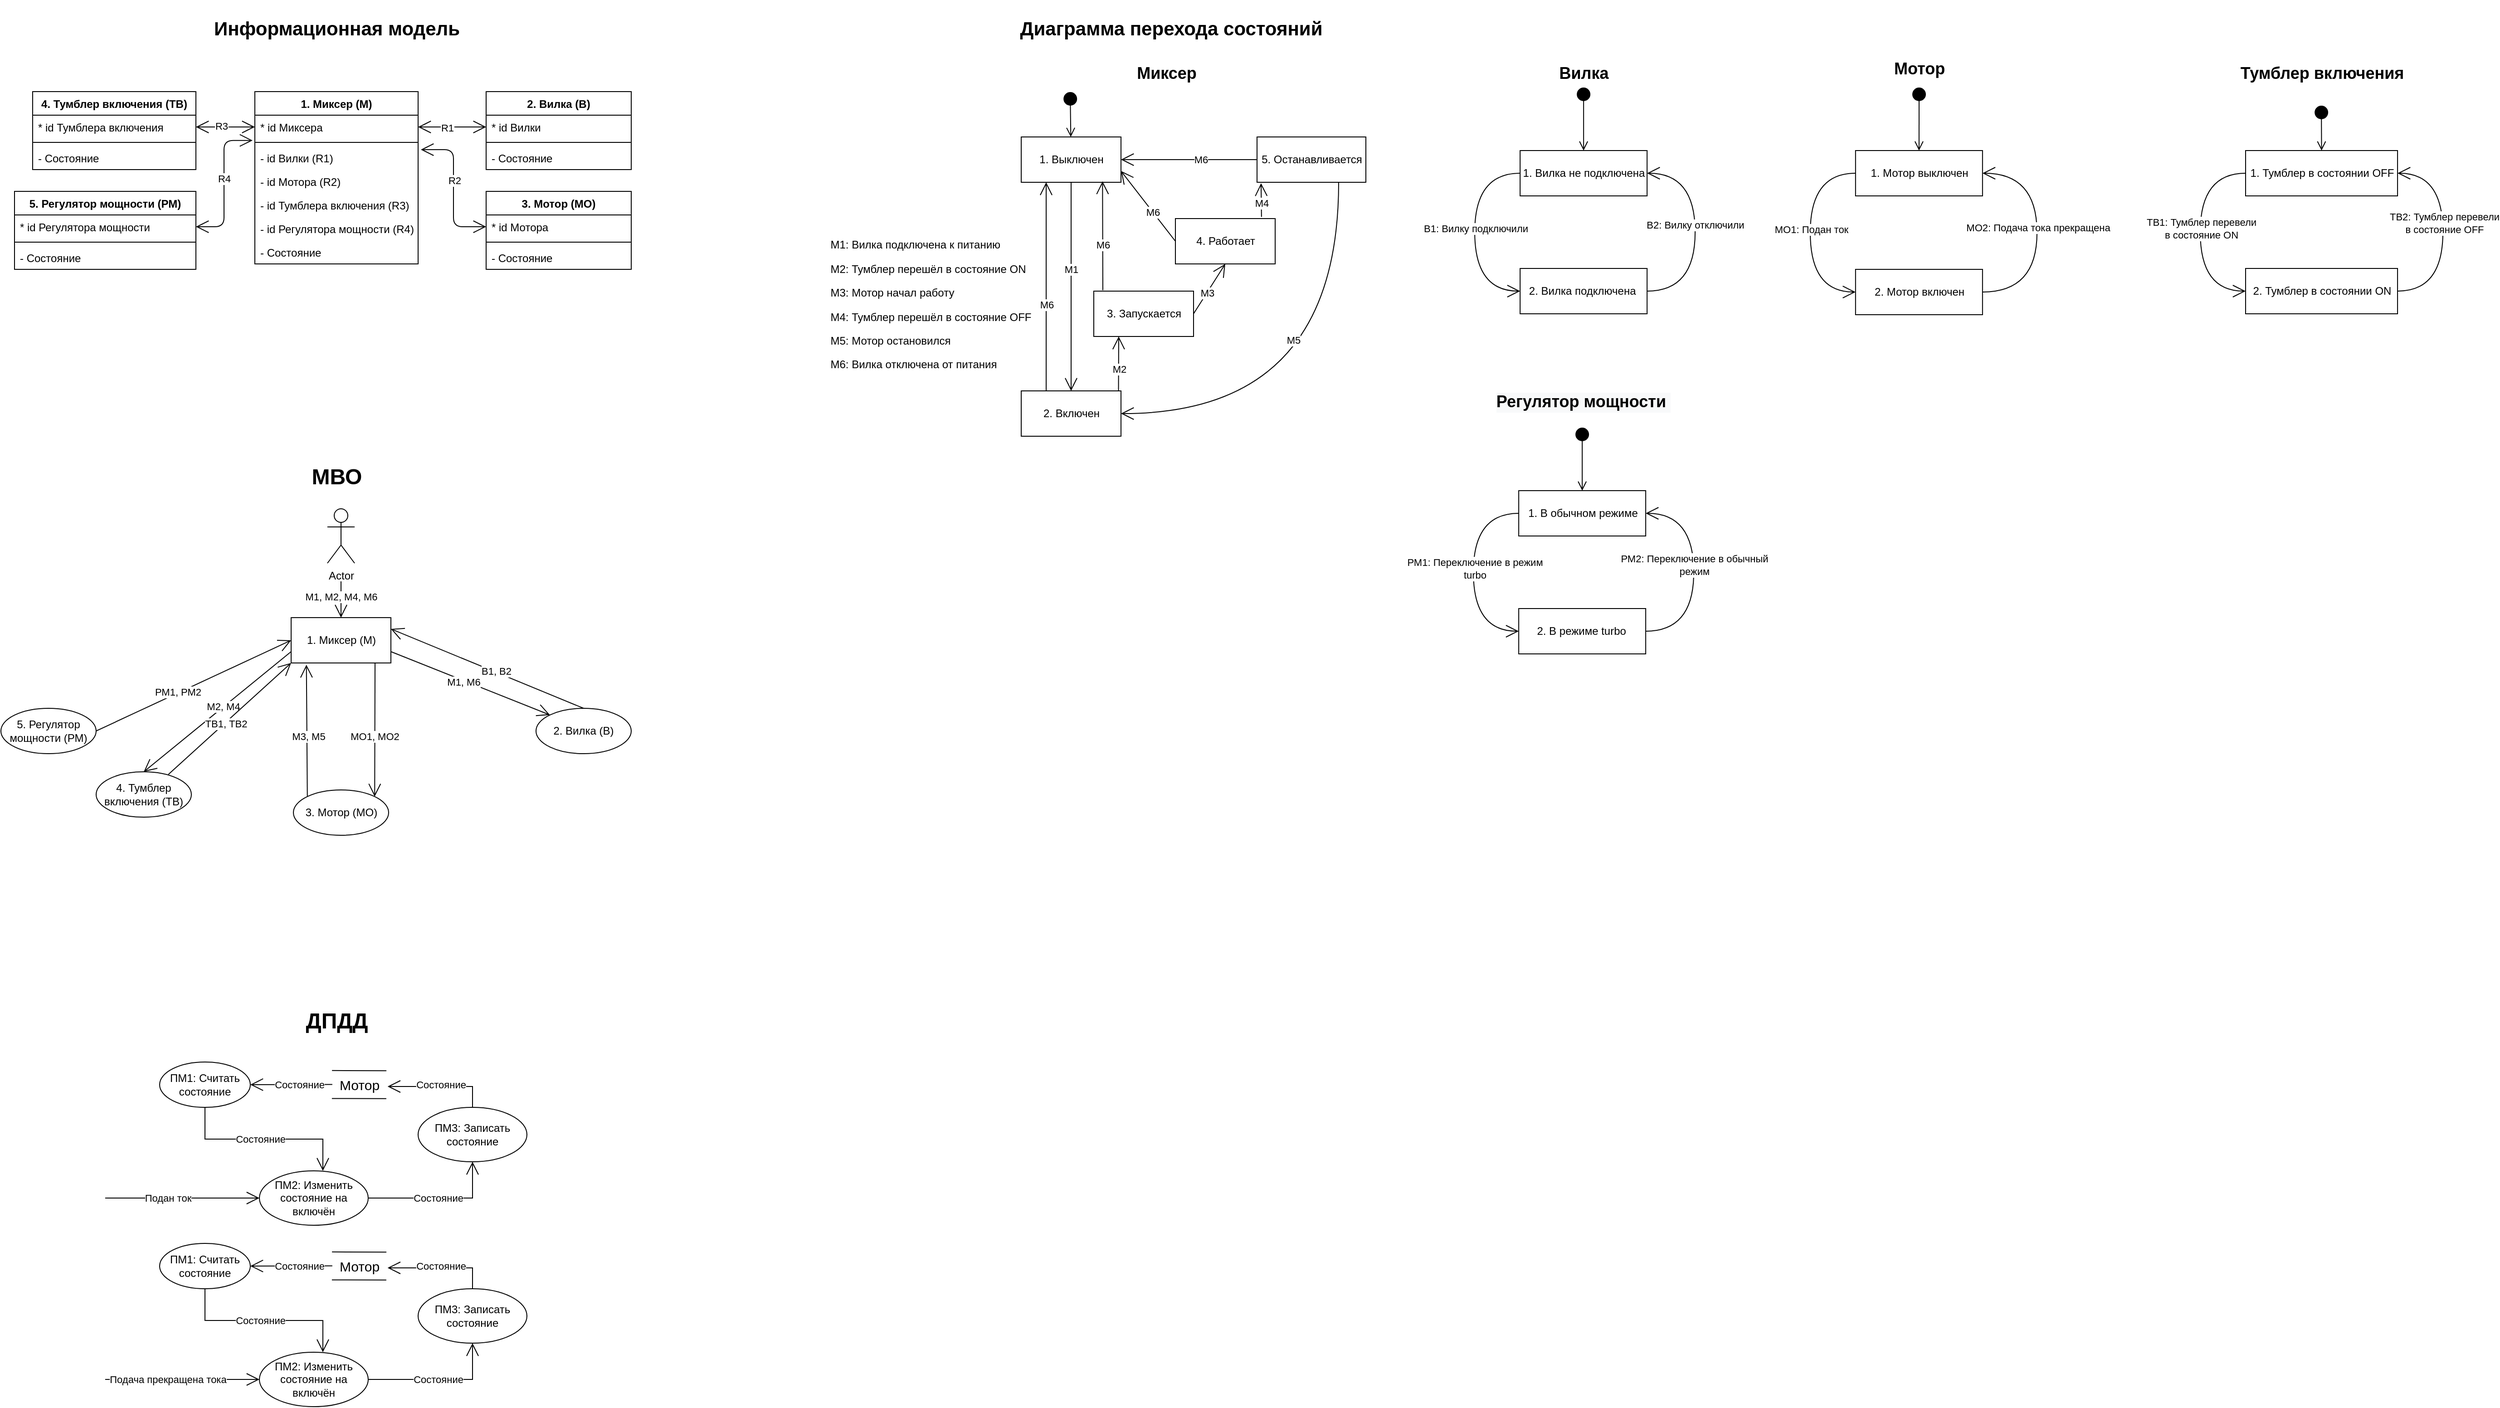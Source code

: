 <mxfile version="13.2.2" type="device"><diagram id="T4wIYGZgWwB09G8c6ykm" name="Page-1"><mxGraphModel dx="677" dy="389" grid="1" gridSize="10" guides="1" tooltips="1" connect="1" arrows="1" fold="1" page="1" pageScale="1" pageWidth="3300" pageHeight="4681" math="0" shadow="0"><root><mxCell id="0"/><mxCell id="1" parent="0"/><mxCell id="WLhEJaRZaEJ047mlLW2b-21" value="" style="endArrow=open;endFill=1;endSize=12;html=1;exitX=1;exitY=0.5;exitDx=0;exitDy=0;entryX=0;entryY=0.5;entryDx=0;entryDy=0;startArrow=open;startFill=0;startSize=12;" edge="1" parent="1" source="WLhEJaRZaEJ047mlLW2b-2" target="WLhEJaRZaEJ047mlLW2b-6"><mxGeometry width="160" relative="1" as="geometry"><mxPoint x="750" y="140" as="sourcePoint"/><mxPoint x="910" y="140" as="targetPoint"/></mxGeometry></mxCell><mxCell id="WLhEJaRZaEJ047mlLW2b-26" value="R1" style="edgeLabel;html=1;align=center;verticalAlign=middle;resizable=0;points=[];" vertex="1" connectable="0" parent="WLhEJaRZaEJ047mlLW2b-21"><mxGeometry x="-0.161" y="-1" relative="1" as="geometry"><mxPoint as="offset"/></mxGeometry></mxCell><mxCell id="WLhEJaRZaEJ047mlLW2b-5" value="2. Вилка (В)" style="swimlane;fontStyle=1;align=center;verticalAlign=top;childLayout=stackLayout;horizontal=1;startSize=26;horizontalStack=0;resizeParent=1;resizeParentMax=0;resizeLast=0;collapsible=1;marginBottom=0;" vertex="1" parent="1"><mxGeometry x="820" y="140" width="160" height="86" as="geometry"/></mxCell><mxCell id="WLhEJaRZaEJ047mlLW2b-6" value="* id Вилки" style="text;strokeColor=none;fillColor=none;align=left;verticalAlign=top;spacingLeft=4;spacingRight=4;overflow=hidden;rotatable=0;points=[[0,0.5],[1,0.5]];portConstraint=eastwest;" vertex="1" parent="WLhEJaRZaEJ047mlLW2b-5"><mxGeometry y="26" width="160" height="26" as="geometry"/></mxCell><mxCell id="WLhEJaRZaEJ047mlLW2b-7" value="" style="line;strokeWidth=1;fillColor=none;align=left;verticalAlign=middle;spacingTop=-1;spacingLeft=3;spacingRight=3;rotatable=0;labelPosition=right;points=[];portConstraint=eastwest;" vertex="1" parent="WLhEJaRZaEJ047mlLW2b-5"><mxGeometry y="52" width="160" height="8" as="geometry"/></mxCell><mxCell id="WLhEJaRZaEJ047mlLW2b-36" value="- Состояние" style="text;strokeColor=none;fillColor=none;align=left;verticalAlign=top;spacingLeft=4;spacingRight=4;overflow=hidden;rotatable=0;points=[[0,0.5],[1,0.5]];portConstraint=eastwest;" vertex="1" parent="WLhEJaRZaEJ047mlLW2b-5"><mxGeometry y="60" width="160" height="26" as="geometry"/></mxCell><mxCell id="WLhEJaRZaEJ047mlLW2b-23" value="" style="endArrow=open;endFill=1;endSize=12;html=1;entryX=0;entryY=0.5;entryDx=0;entryDy=0;startArrow=open;startFill=0;startSize=12;edgeStyle=elbowEdgeStyle;" edge="1" parent="1" target="WLhEJaRZaEJ047mlLW2b-10"><mxGeometry width="160" relative="1" as="geometry"><mxPoint x="748" y="204" as="sourcePoint"/><mxPoint x="830" y="189" as="targetPoint"/></mxGeometry></mxCell><mxCell id="WLhEJaRZaEJ047mlLW2b-27" value="R2" style="edgeLabel;html=1;align=center;verticalAlign=middle;resizable=0;points=[];" vertex="1" connectable="0" parent="WLhEJaRZaEJ047mlLW2b-23"><mxGeometry x="-0.115" y="1" relative="1" as="geometry"><mxPoint as="offset"/></mxGeometry></mxCell><mxCell id="WLhEJaRZaEJ047mlLW2b-9" value="3. Мотор (МО)" style="swimlane;fontStyle=1;align=center;verticalAlign=top;childLayout=stackLayout;horizontal=1;startSize=26;horizontalStack=0;resizeParent=1;resizeParentMax=0;resizeLast=0;collapsible=1;marginBottom=0;" vertex="1" parent="1"><mxGeometry x="820" y="250" width="160" height="86" as="geometry"/></mxCell><mxCell id="WLhEJaRZaEJ047mlLW2b-10" value="* id Мотора" style="text;strokeColor=none;fillColor=none;align=left;verticalAlign=top;spacingLeft=4;spacingRight=4;overflow=hidden;rotatable=0;points=[[0,0.5],[1,0.5]];portConstraint=eastwest;" vertex="1" parent="WLhEJaRZaEJ047mlLW2b-9"><mxGeometry y="26" width="160" height="26" as="geometry"/></mxCell><mxCell id="WLhEJaRZaEJ047mlLW2b-11" value="" style="line;strokeWidth=1;fillColor=none;align=left;verticalAlign=middle;spacingTop=-1;spacingLeft=3;spacingRight=3;rotatable=0;labelPosition=right;points=[];portConstraint=eastwest;" vertex="1" parent="WLhEJaRZaEJ047mlLW2b-9"><mxGeometry y="52" width="160" height="8" as="geometry"/></mxCell><mxCell id="WLhEJaRZaEJ047mlLW2b-37" value="- Состояние" style="text;strokeColor=none;fillColor=none;align=left;verticalAlign=top;spacingLeft=4;spacingRight=4;overflow=hidden;rotatable=0;points=[[0,0.5],[1,0.5]];portConstraint=eastwest;" vertex="1" parent="WLhEJaRZaEJ047mlLW2b-9"><mxGeometry y="60" width="160" height="26" as="geometry"/></mxCell><mxCell id="WLhEJaRZaEJ047mlLW2b-24" value="" style="endArrow=open;endFill=1;endSize=12;html=1;exitX=1;exitY=0.5;exitDx=0;exitDy=0;startArrow=open;startFill=0;startSize=12;entryX=0;entryY=0.5;entryDx=0;entryDy=0;" edge="1" parent="1" source="WLhEJaRZaEJ047mlLW2b-14" target="WLhEJaRZaEJ047mlLW2b-2"><mxGeometry width="160" relative="1" as="geometry"><mxPoint x="480" y="182.76" as="sourcePoint"/><mxPoint x="560" y="160" as="targetPoint"/></mxGeometry></mxCell><mxCell id="WLhEJaRZaEJ047mlLW2b-28" value="R3" style="edgeLabel;html=1;align=center;verticalAlign=middle;resizable=0;points=[];" vertex="1" connectable="0" parent="WLhEJaRZaEJ047mlLW2b-24"><mxGeometry x="-0.161" y="1" relative="1" as="geometry"><mxPoint as="offset"/></mxGeometry></mxCell><mxCell id="WLhEJaRZaEJ047mlLW2b-13" value="4. Тумблер включения (ТВ)" style="swimlane;fontStyle=1;align=center;verticalAlign=top;childLayout=stackLayout;horizontal=1;startSize=26;horizontalStack=0;resizeParent=1;resizeParentMax=0;resizeLast=0;collapsible=1;marginBottom=0;" vertex="1" parent="1"><mxGeometry x="320" y="140" width="180" height="86" as="geometry"/></mxCell><mxCell id="WLhEJaRZaEJ047mlLW2b-14" value="* id Тумблера включения" style="text;strokeColor=none;fillColor=none;align=left;verticalAlign=top;spacingLeft=4;spacingRight=4;overflow=hidden;rotatable=0;points=[[0,0.5],[1,0.5]];portConstraint=eastwest;" vertex="1" parent="WLhEJaRZaEJ047mlLW2b-13"><mxGeometry y="26" width="180" height="26" as="geometry"/></mxCell><mxCell id="WLhEJaRZaEJ047mlLW2b-15" value="" style="line;strokeWidth=1;fillColor=none;align=left;verticalAlign=middle;spacingTop=-1;spacingLeft=3;spacingRight=3;rotatable=0;labelPosition=right;points=[];portConstraint=eastwest;" vertex="1" parent="WLhEJaRZaEJ047mlLW2b-13"><mxGeometry y="52" width="180" height="8" as="geometry"/></mxCell><mxCell id="WLhEJaRZaEJ047mlLW2b-38" value="- Состояние" style="text;strokeColor=none;fillColor=none;align=left;verticalAlign=top;spacingLeft=4;spacingRight=4;overflow=hidden;rotatable=0;points=[[0,0.5],[1,0.5]];portConstraint=eastwest;" vertex="1" parent="WLhEJaRZaEJ047mlLW2b-13"><mxGeometry y="60" width="180" height="26" as="geometry"/></mxCell><mxCell id="WLhEJaRZaEJ047mlLW2b-17" value="5. Регулятор мощности (РМ)" style="swimlane;fontStyle=1;align=center;verticalAlign=top;childLayout=stackLayout;horizontal=1;startSize=26;horizontalStack=0;resizeParent=1;resizeParentMax=0;resizeLast=0;collapsible=1;marginBottom=0;" vertex="1" parent="1"><mxGeometry x="300" y="250" width="200" height="86" as="geometry"/></mxCell><mxCell id="WLhEJaRZaEJ047mlLW2b-18" value="* id Регулятора мощности" style="text;strokeColor=none;fillColor=none;align=left;verticalAlign=top;spacingLeft=4;spacingRight=4;overflow=hidden;rotatable=0;points=[[0,0.5],[1,0.5]];portConstraint=eastwest;" vertex="1" parent="WLhEJaRZaEJ047mlLW2b-17"><mxGeometry y="26" width="200" height="26" as="geometry"/></mxCell><mxCell id="WLhEJaRZaEJ047mlLW2b-19" value="" style="line;strokeWidth=1;fillColor=none;align=left;verticalAlign=middle;spacingTop=-1;spacingLeft=3;spacingRight=3;rotatable=0;labelPosition=right;points=[];portConstraint=eastwest;" vertex="1" parent="WLhEJaRZaEJ047mlLW2b-17"><mxGeometry y="52" width="200" height="8" as="geometry"/></mxCell><mxCell id="WLhEJaRZaEJ047mlLW2b-39" value="- Состояние" style="text;strokeColor=none;fillColor=none;align=left;verticalAlign=top;spacingLeft=4;spacingRight=4;overflow=hidden;rotatable=0;points=[[0,0.5],[1,0.5]];portConstraint=eastwest;" vertex="1" parent="WLhEJaRZaEJ047mlLW2b-17"><mxGeometry y="60" width="200" height="26" as="geometry"/></mxCell><mxCell id="WLhEJaRZaEJ047mlLW2b-25" value="" style="endArrow=open;endFill=1;endSize=12;html=1;entryX=1;entryY=0.5;entryDx=0;entryDy=0;startArrow=open;startFill=0;startSize=12;edgeStyle=elbowEdgeStyle;exitX=-0.014;exitY=1.071;exitDx=0;exitDy=0;exitPerimeter=0;" edge="1" parent="1" source="WLhEJaRZaEJ047mlLW2b-2" target="WLhEJaRZaEJ047mlLW2b-18"><mxGeometry width="160" relative="1" as="geometry"><mxPoint x="740" y="210" as="sourcePoint"/><mxPoint x="830" y="299" as="targetPoint"/></mxGeometry></mxCell><mxCell id="WLhEJaRZaEJ047mlLW2b-29" value="R4" style="edgeLabel;html=1;align=center;verticalAlign=middle;resizable=0;points=[];" vertex="1" connectable="0" parent="WLhEJaRZaEJ047mlLW2b-25"><mxGeometry x="-0.076" relative="1" as="geometry"><mxPoint as="offset"/></mxGeometry></mxCell><mxCell id="WLhEJaRZaEJ047mlLW2b-34" value="&lt;h1&gt;&lt;font style=&quot;font-size: 21px&quot;&gt;Информационная модель&lt;/font&gt;&lt;/h1&gt;" style="text;html=1;align=center;verticalAlign=middle;resizable=0;points=[];autosize=1;" vertex="1" parent="1"><mxGeometry x="510" y="45" width="290" height="50" as="geometry"/></mxCell><mxCell id="WLhEJaRZaEJ047mlLW2b-40" value="&lt;h1&gt;&lt;font style=&quot;font-size: 21px&quot;&gt;Диаграмма перехода состояний&lt;/font&gt;&lt;/h1&gt;" style="text;html=1;align=center;verticalAlign=middle;resizable=0;points=[];autosize=1;" vertex="1" parent="1"><mxGeometry x="1400" y="45" width="350" height="50" as="geometry"/></mxCell><mxCell id="WLhEJaRZaEJ047mlLW2b-41" value="&lt;h2 style=&quot;font-size: 18px&quot;&gt;Миксер&lt;/h2&gt;" style="text;html=1;align=center;verticalAlign=middle;resizable=0;points=[];autosize=1;" vertex="1" parent="1"><mxGeometry x="1530" y="95" width="80" height="50" as="geometry"/></mxCell><mxCell id="WLhEJaRZaEJ047mlLW2b-42" value="1. Выключен" style="html=1;" vertex="1" parent="1"><mxGeometry x="1410" y="190" width="110" height="50" as="geometry"/></mxCell><mxCell id="WLhEJaRZaEJ047mlLW2b-43" value="2. Включен" style="html=1;" vertex="1" parent="1"><mxGeometry x="1410" y="470" width="110" height="50" as="geometry"/></mxCell><mxCell id="WLhEJaRZaEJ047mlLW2b-44" value="4. Работает" style="html=1;" vertex="1" parent="1"><mxGeometry x="1580" y="280" width="110" height="50" as="geometry"/></mxCell><mxCell id="WLhEJaRZaEJ047mlLW2b-45" value="3. Запускается" style="html=1;" vertex="1" parent="1"><mxGeometry x="1490" y="360" width="110" height="50" as="geometry"/></mxCell><mxCell id="WLhEJaRZaEJ047mlLW2b-53" value="" style="html=1;verticalAlign=bottom;startArrow=circle;startFill=1;endArrow=open;startSize=6;endSize=8;" edge="1" parent="1" target="WLhEJaRZaEJ047mlLW2b-42"><mxGeometry width="80" relative="1" as="geometry"><mxPoint x="1464" y="140" as="sourcePoint"/><mxPoint x="1530" y="290" as="targetPoint"/></mxGeometry></mxCell><mxCell id="WLhEJaRZaEJ047mlLW2b-55" value="5. Останавливается" style="html=1;" vertex="1" parent="1"><mxGeometry x="1670" y="190" width="120" height="50" as="geometry"/></mxCell><mxCell id="WLhEJaRZaEJ047mlLW2b-56" value="" style="endArrow=open;endFill=1;endSize=12;html=1;exitX=0.5;exitY=1;exitDx=0;exitDy=0;entryX=0.5;entryY=0;entryDx=0;entryDy=0;" edge="1" parent="1" source="WLhEJaRZaEJ047mlLW2b-42" target="WLhEJaRZaEJ047mlLW2b-43"><mxGeometry width="160" relative="1" as="geometry"><mxPoint x="1470" y="290" as="sourcePoint"/><mxPoint x="1630" y="290" as="targetPoint"/></mxGeometry></mxCell><mxCell id="WLhEJaRZaEJ047mlLW2b-57" value="М1" style="edgeLabel;html=1;align=center;verticalAlign=middle;resizable=0;points=[];" vertex="1" connectable="0" parent="WLhEJaRZaEJ047mlLW2b-56"><mxGeometry x="-0.171" relative="1" as="geometry"><mxPoint as="offset"/></mxGeometry></mxCell><mxCell id="WLhEJaRZaEJ047mlLW2b-58" value="" style="endArrow=open;endFill=1;endSize=12;html=1;exitX=0.975;exitY=0.01;exitDx=0;exitDy=0;entryX=0.25;entryY=1;entryDx=0;entryDy=0;exitPerimeter=0;" edge="1" parent="1" source="WLhEJaRZaEJ047mlLW2b-43" target="WLhEJaRZaEJ047mlLW2b-45"><mxGeometry width="160" relative="1" as="geometry"><mxPoint x="1475.0" y="274" as="sourcePoint"/><mxPoint x="1475.0" y="346" as="targetPoint"/></mxGeometry></mxCell><mxCell id="WLhEJaRZaEJ047mlLW2b-59" value="М2" style="edgeLabel;html=1;align=center;verticalAlign=middle;resizable=0;points=[];" vertex="1" connectable="0" parent="WLhEJaRZaEJ047mlLW2b-58"><mxGeometry x="-0.171" relative="1" as="geometry"><mxPoint as="offset"/></mxGeometry></mxCell><mxCell id="WLhEJaRZaEJ047mlLW2b-60" value="" style="endArrow=open;endFill=1;endSize=12;html=1;exitX=1;exitY=0.5;exitDx=0;exitDy=0;entryX=0.5;entryY=1;entryDx=0;entryDy=0;" edge="1" parent="1" source="WLhEJaRZaEJ047mlLW2b-45" target="WLhEJaRZaEJ047mlLW2b-44"><mxGeometry width="160" relative="1" as="geometry"><mxPoint x="1485.0" y="284" as="sourcePoint"/><mxPoint x="1485.0" y="356" as="targetPoint"/></mxGeometry></mxCell><mxCell id="WLhEJaRZaEJ047mlLW2b-61" value="М3" style="edgeLabel;html=1;align=center;verticalAlign=middle;resizable=0;points=[];" vertex="1" connectable="0" parent="WLhEJaRZaEJ047mlLW2b-60"><mxGeometry x="-0.171" relative="1" as="geometry"><mxPoint as="offset"/></mxGeometry></mxCell><mxCell id="WLhEJaRZaEJ047mlLW2b-64" value="" style="endArrow=open;endFill=1;endSize=12;html=1;exitX=0.863;exitY=-0.037;exitDx=0;exitDy=0;exitPerimeter=0;entryX=0.037;entryY=1.02;entryDx=0;entryDy=0;entryPerimeter=0;" edge="1" parent="1" source="WLhEJaRZaEJ047mlLW2b-44" target="WLhEJaRZaEJ047mlLW2b-55"><mxGeometry width="160" relative="1" as="geometry"><mxPoint x="1476.0" y="274" as="sourcePoint"/><mxPoint x="1670" y="250" as="targetPoint"/></mxGeometry></mxCell><mxCell id="WLhEJaRZaEJ047mlLW2b-65" value="М4" style="edgeLabel;html=1;align=center;verticalAlign=middle;resizable=0;points=[];" vertex="1" connectable="0" parent="WLhEJaRZaEJ047mlLW2b-64"><mxGeometry x="-0.171" relative="1" as="geometry"><mxPoint as="offset"/></mxGeometry></mxCell><mxCell id="WLhEJaRZaEJ047mlLW2b-66" value="" style="endArrow=open;endFill=1;endSize=12;html=1;exitX=0.75;exitY=1;exitDx=0;exitDy=0;edgeStyle=orthogonalEdgeStyle;curved=1;" edge="1" parent="1" source="WLhEJaRZaEJ047mlLW2b-55"><mxGeometry width="160" relative="1" as="geometry"><mxPoint x="1485.0" y="284" as="sourcePoint"/><mxPoint x="1520" y="495" as="targetPoint"/><Array as="points"><mxPoint x="1760" y="495"/></Array></mxGeometry></mxCell><mxCell id="WLhEJaRZaEJ047mlLW2b-67" value="М5" style="edgeLabel;html=1;align=center;verticalAlign=middle;resizable=0;points=[];" vertex="1" connectable="0" parent="WLhEJaRZaEJ047mlLW2b-66"><mxGeometry x="-0.171" relative="1" as="geometry"><mxPoint x="-50" y="-30.95" as="offset"/></mxGeometry></mxCell><mxCell id="WLhEJaRZaEJ047mlLW2b-68" value="" style="endArrow=open;endFill=1;endSize=12;html=1;exitX=0;exitY=0.5;exitDx=0;exitDy=0;entryX=1;entryY=0.5;entryDx=0;entryDy=0;" edge="1" parent="1" source="WLhEJaRZaEJ047mlLW2b-55" target="WLhEJaRZaEJ047mlLW2b-42"><mxGeometry width="160" relative="1" as="geometry"><mxPoint x="1615" y="257.5" as="sourcePoint"/><mxPoint x="1502.5" y="396" as="targetPoint"/></mxGeometry></mxCell><mxCell id="WLhEJaRZaEJ047mlLW2b-69" value="М6" style="edgeLabel;html=1;align=center;verticalAlign=middle;resizable=0;points=[];" vertex="1" connectable="0" parent="WLhEJaRZaEJ047mlLW2b-68"><mxGeometry x="-0.171" relative="1" as="geometry"><mxPoint as="offset"/></mxGeometry></mxCell><mxCell id="WLhEJaRZaEJ047mlLW2b-70" value="" style="endArrow=open;endFill=1;endSize=12;html=1;exitX=0.25;exitY=0;exitDx=0;exitDy=0;entryX=0.25;entryY=1;entryDx=0;entryDy=0;" edge="1" parent="1" source="WLhEJaRZaEJ047mlLW2b-43" target="WLhEJaRZaEJ047mlLW2b-42"><mxGeometry width="160" relative="1" as="geometry"><mxPoint x="1615" y="249" as="sourcePoint"/><mxPoint x="1438" y="265" as="targetPoint"/></mxGeometry></mxCell><mxCell id="WLhEJaRZaEJ047mlLW2b-71" value="М6" style="edgeLabel;html=1;align=center;verticalAlign=middle;resizable=0;points=[];" vertex="1" connectable="0" parent="WLhEJaRZaEJ047mlLW2b-70"><mxGeometry x="-0.171" relative="1" as="geometry"><mxPoint as="offset"/></mxGeometry></mxCell><mxCell id="WLhEJaRZaEJ047mlLW2b-72" value="" style="endArrow=open;endFill=1;endSize=12;html=1;entryX=0.815;entryY=0.978;entryDx=0;entryDy=0;entryPerimeter=0;" edge="1" parent="1" target="WLhEJaRZaEJ047mlLW2b-42"><mxGeometry width="160" relative="1" as="geometry"><mxPoint x="1500" y="359" as="sourcePoint"/><mxPoint x="1540.0" y="259" as="targetPoint"/></mxGeometry></mxCell><mxCell id="WLhEJaRZaEJ047mlLW2b-73" value="М6" style="edgeLabel;html=1;align=center;verticalAlign=middle;resizable=0;points=[];" vertex="1" connectable="0" parent="WLhEJaRZaEJ047mlLW2b-72"><mxGeometry x="-0.171" relative="1" as="geometry"><mxPoint as="offset"/></mxGeometry></mxCell><mxCell id="WLhEJaRZaEJ047mlLW2b-74" value="" style="endArrow=open;endFill=1;endSize=12;html=1;exitX=0;exitY=0.5;exitDx=0;exitDy=0;entryX=1;entryY=0.75;entryDx=0;entryDy=0;" edge="1" parent="1" source="WLhEJaRZaEJ047mlLW2b-44" target="WLhEJaRZaEJ047mlLW2b-42"><mxGeometry width="160" relative="1" as="geometry"><mxPoint x="1635" y="269" as="sourcePoint"/><mxPoint x="1550.0" y="269" as="targetPoint"/></mxGeometry></mxCell><mxCell id="WLhEJaRZaEJ047mlLW2b-75" value="М6" style="edgeLabel;html=1;align=center;verticalAlign=middle;resizable=0;points=[];" vertex="1" connectable="0" parent="WLhEJaRZaEJ047mlLW2b-74"><mxGeometry x="-0.171" relative="1" as="geometry"><mxPoint as="offset"/></mxGeometry></mxCell><mxCell id="WLhEJaRZaEJ047mlLW2b-76" value="&lt;p style=&quot;line-height: 70%&quot;&gt;&lt;/p&gt;&lt;blockquote style=&quot;text-align: left&quot;&gt;М1: Вилка подключена к питанию&lt;/blockquote&gt;&lt;blockquote style=&quot;text-align: left&quot;&gt;М2: Тумблер перешёл в состояние ON&lt;br&gt;&lt;/blockquote&gt;&lt;blockquote style=&quot;text-align: left&quot;&gt;М3: Мотор начал работу&lt;br&gt;&lt;/blockquote&gt;&lt;blockquote style=&quot;text-align: left&quot;&gt;М4: Тумблер перешёл в состояние OFF&lt;br&gt;&lt;/blockquote&gt;&lt;blockquote style=&quot;text-align: left&quot;&gt;М5: Мотор остановился&lt;br&gt;&lt;/blockquote&gt;&lt;blockquote style=&quot;text-align: left&quot;&gt;М6: Вилка отключена от питания&lt;br&gt;&lt;/blockquote&gt;&lt;p&gt;&lt;/p&gt;" style="text;html=1;align=center;verticalAlign=middle;resizable=0;points=[];autosize=1;" vertex="1" parent="1"><mxGeometry x="1150" y="290" width="320" height="170" as="geometry"/></mxCell><mxCell id="WLhEJaRZaEJ047mlLW2b-1" value="1. Миксер (М)" style="swimlane;fontStyle=1;align=center;verticalAlign=top;childLayout=stackLayout;horizontal=1;startSize=26;horizontalStack=0;resizeParent=1;resizeParentMax=0;resizeLast=0;collapsible=1;marginBottom=0;" vertex="1" parent="1"><mxGeometry x="565" y="140" width="180" height="190" as="geometry"/></mxCell><mxCell id="WLhEJaRZaEJ047mlLW2b-2" value="* id Миксера" style="text;strokeColor=none;fillColor=none;align=left;verticalAlign=top;spacingLeft=4;spacingRight=4;overflow=hidden;rotatable=0;points=[[0,0.5],[1,0.5]];portConstraint=eastwest;" vertex="1" parent="WLhEJaRZaEJ047mlLW2b-1"><mxGeometry y="26" width="180" height="26" as="geometry"/></mxCell><mxCell id="WLhEJaRZaEJ047mlLW2b-3" value="" style="line;strokeWidth=1;fillColor=none;align=left;verticalAlign=middle;spacingTop=-1;spacingLeft=3;spacingRight=3;rotatable=0;labelPosition=right;points=[];portConstraint=eastwest;" vertex="1" parent="WLhEJaRZaEJ047mlLW2b-1"><mxGeometry y="52" width="180" height="8" as="geometry"/></mxCell><mxCell id="WLhEJaRZaEJ047mlLW2b-4" value="- id Вилки (R1)" style="text;strokeColor=none;fillColor=none;align=left;verticalAlign=top;spacingLeft=4;spacingRight=4;overflow=hidden;rotatable=0;points=[[0,0.5],[1,0.5]];portConstraint=eastwest;" vertex="1" parent="WLhEJaRZaEJ047mlLW2b-1"><mxGeometry y="60" width="180" height="26" as="geometry"/></mxCell><mxCell id="WLhEJaRZaEJ047mlLW2b-31" value="- id Мотора (R2)" style="text;strokeColor=none;fillColor=none;align=left;verticalAlign=top;spacingLeft=4;spacingRight=4;overflow=hidden;rotatable=0;points=[[0,0.5],[1,0.5]];portConstraint=eastwest;" vertex="1" parent="WLhEJaRZaEJ047mlLW2b-1"><mxGeometry y="86" width="180" height="26" as="geometry"/></mxCell><mxCell id="WLhEJaRZaEJ047mlLW2b-32" value="- id Тумблера включения (R3)" style="text;strokeColor=none;fillColor=none;align=left;verticalAlign=top;spacingLeft=4;spacingRight=4;overflow=hidden;rotatable=0;points=[[0,0.5],[1,0.5]];portConstraint=eastwest;" vertex="1" parent="WLhEJaRZaEJ047mlLW2b-1"><mxGeometry y="112" width="180" height="26" as="geometry"/></mxCell><mxCell id="WLhEJaRZaEJ047mlLW2b-33" value="- id Регулятора мощности (R4)" style="text;strokeColor=none;fillColor=none;align=left;verticalAlign=top;spacingLeft=4;spacingRight=4;overflow=hidden;rotatable=0;points=[[0,0.5],[1,0.5]];portConstraint=eastwest;" vertex="1" parent="WLhEJaRZaEJ047mlLW2b-1"><mxGeometry y="138" width="180" height="26" as="geometry"/></mxCell><mxCell id="WLhEJaRZaEJ047mlLW2b-35" value="- Состояние" style="text;strokeColor=none;fillColor=none;align=left;verticalAlign=top;spacingLeft=4;spacingRight=4;overflow=hidden;rotatable=0;points=[[0,0.5],[1,0.5]];portConstraint=eastwest;" vertex="1" parent="WLhEJaRZaEJ047mlLW2b-1"><mxGeometry y="164" width="180" height="26" as="geometry"/></mxCell><mxCell id="WLhEJaRZaEJ047mlLW2b-82" value="&lt;h2 style=&quot;font-size: 18px&quot;&gt;Вилка&lt;/h2&gt;" style="text;html=1;align=center;verticalAlign=middle;resizable=0;points=[];autosize=1;" vertex="1" parent="1"><mxGeometry x="1995.07" y="95" width="70" height="50" as="geometry"/></mxCell><mxCell id="WLhEJaRZaEJ047mlLW2b-83" value="1. Вилка не подключена" style="html=1;" vertex="1" parent="1"><mxGeometry x="1960.07" y="205" width="140" height="50" as="geometry"/></mxCell><mxCell id="WLhEJaRZaEJ047mlLW2b-86" value="2. Вилка подключена&amp;nbsp;" style="html=1;" vertex="1" parent="1"><mxGeometry x="1960.07" y="335" width="140" height="50" as="geometry"/></mxCell><mxCell id="WLhEJaRZaEJ047mlLW2b-88" value="" style="endArrow=open;endFill=1;endSize=12;html=1;exitX=0;exitY=0.5;exitDx=0;exitDy=0;entryX=0;entryY=0.5;entryDx=0;entryDy=0;edgeStyle=orthogonalEdgeStyle;curved=1;" edge="1" parent="1" source="WLhEJaRZaEJ047mlLW2b-83" target="WLhEJaRZaEJ047mlLW2b-86"><mxGeometry width="160" relative="1" as="geometry"><mxPoint x="1840.07" y="245" as="sourcePoint"/><mxPoint x="1950.07" y="360" as="targetPoint"/><Array as="points"><mxPoint x="1910.07" y="230"/><mxPoint x="1910.07" y="360"/></Array></mxGeometry></mxCell><mxCell id="WLhEJaRZaEJ047mlLW2b-90" value="В1: Вилку подключили" style="edgeLabel;html=1;align=center;verticalAlign=middle;resizable=0;points=[];" vertex="1" connectable="0" parent="WLhEJaRZaEJ047mlLW2b-88"><mxGeometry x="-0.034" y="1" relative="1" as="geometry"><mxPoint as="offset"/></mxGeometry></mxCell><mxCell id="WLhEJaRZaEJ047mlLW2b-93" value="&lt;h2 style=&quot;font-size: 18px&quot;&gt;Мотор&lt;/h2&gt;" style="text;html=1;align=center;verticalAlign=middle;resizable=0;points=[];autosize=1;" vertex="1" parent="1"><mxGeometry x="2364.92" y="90" width="70" height="50" as="geometry"/></mxCell><mxCell id="WLhEJaRZaEJ047mlLW2b-94" value="1. Мотор выключен" style="html=1;" vertex="1" parent="1"><mxGeometry x="2329.92" y="205" width="140" height="50" as="geometry"/></mxCell><mxCell id="WLhEJaRZaEJ047mlLW2b-95" value="2. Мотор включен" style="html=1;" vertex="1" parent="1"><mxGeometry x="2329.92" y="336" width="140" height="50" as="geometry"/></mxCell><mxCell id="WLhEJaRZaEJ047mlLW2b-96" value="" style="endArrow=open;endFill=1;endSize=12;html=1;exitX=0;exitY=0.5;exitDx=0;exitDy=0;entryX=0;entryY=0.5;entryDx=0;entryDy=0;edgeStyle=orthogonalEdgeStyle;curved=1;" edge="1" parent="1" source="WLhEJaRZaEJ047mlLW2b-94" target="WLhEJaRZaEJ047mlLW2b-95"><mxGeometry width="160" relative="1" as="geometry"><mxPoint x="2209.92" y="235" as="sourcePoint"/><mxPoint x="2319.92" y="350" as="targetPoint"/><Array as="points"><mxPoint x="2280" y="230"/><mxPoint x="2280" y="361"/></Array></mxGeometry></mxCell><mxCell id="WLhEJaRZaEJ047mlLW2b-97" value="МО1: Подан ток" style="edgeLabel;html=1;align=center;verticalAlign=middle;resizable=0;points=[];" vertex="1" connectable="0" parent="WLhEJaRZaEJ047mlLW2b-96"><mxGeometry x="-0.034" y="1" relative="1" as="geometry"><mxPoint as="offset"/></mxGeometry></mxCell><mxCell id="WLhEJaRZaEJ047mlLW2b-100" value="&lt;h2 style=&quot;font-size: 18px&quot;&gt;Тумблер включения&lt;/h2&gt;" style="text;html=1;align=center;verticalAlign=middle;resizable=0;points=[];autosize=1;" vertex="1" parent="1"><mxGeometry x="2743.76" y="95" width="200" height="50" as="geometry"/></mxCell><mxCell id="WLhEJaRZaEJ047mlLW2b-101" value="1. Тумблер в состоянии OFF" style="html=1;" vertex="1" parent="1"><mxGeometry x="2760" y="205" width="167.53" height="50" as="geometry"/></mxCell><mxCell id="WLhEJaRZaEJ047mlLW2b-102" value="2. Тумблер в состоянии ON" style="html=1;" vertex="1" parent="1"><mxGeometry x="2760" y="335" width="167.53" height="50" as="geometry"/></mxCell><mxCell id="WLhEJaRZaEJ047mlLW2b-103" value="" style="endArrow=open;endFill=1;endSize=12;html=1;exitX=0;exitY=0.5;exitDx=0;exitDy=0;entryX=0;entryY=0.5;entryDx=0;entryDy=0;edgeStyle=orthogonalEdgeStyle;curved=1;" edge="1" parent="1" source="WLhEJaRZaEJ047mlLW2b-101" target="WLhEJaRZaEJ047mlLW2b-102"><mxGeometry width="160" relative="1" as="geometry"><mxPoint x="2640" y="245" as="sourcePoint"/><mxPoint x="2750" y="360" as="targetPoint"/><Array as="points"><mxPoint x="2710" y="230"/><mxPoint x="2710" y="360"/></Array></mxGeometry></mxCell><mxCell id="WLhEJaRZaEJ047mlLW2b-104" value="ТВ1: Тумблер перевели &lt;br&gt;в состояние ON" style="edgeLabel;html=1;align=center;verticalAlign=middle;resizable=0;points=[];" vertex="1" connectable="0" parent="WLhEJaRZaEJ047mlLW2b-103"><mxGeometry x="-0.034" y="1" relative="1" as="geometry"><mxPoint as="offset"/></mxGeometry></mxCell><mxCell id="WLhEJaRZaEJ047mlLW2b-108" value="" style="html=1;verticalAlign=bottom;startArrow=circle;startFill=1;endArrow=open;startSize=6;endSize=8;entryX=0.5;entryY=0;entryDx=0;entryDy=0;" edge="1" parent="1" target="WLhEJaRZaEJ047mlLW2b-83"><mxGeometry width="80" relative="1" as="geometry"><mxPoint x="2030.07" y="135" as="sourcePoint"/><mxPoint x="2050.07" y="225" as="targetPoint"/></mxGeometry></mxCell><mxCell id="WLhEJaRZaEJ047mlLW2b-110" value="" style="endArrow=open;endFill=1;endSize=12;html=1;exitX=1;exitY=0.5;exitDx=0;exitDy=0;entryX=1;entryY=0.5;entryDx=0;entryDy=0;edgeStyle=orthogonalEdgeStyle;curved=1;" edge="1" parent="1" source="WLhEJaRZaEJ047mlLW2b-86" target="WLhEJaRZaEJ047mlLW2b-83"><mxGeometry width="160" relative="1" as="geometry"><mxPoint x="2173.07" y="325" as="sourcePoint"/><mxPoint x="2333.07" y="325" as="targetPoint"/><Array as="points"><mxPoint x="2153.07" y="360"/><mxPoint x="2153.07" y="230"/></Array></mxGeometry></mxCell><mxCell id="WLhEJaRZaEJ047mlLW2b-111" value="В2: Вилку отключили" style="edgeLabel;html=1;align=center;verticalAlign=middle;resizable=0;points=[];" vertex="1" connectable="0" parent="WLhEJaRZaEJ047mlLW2b-110"><mxGeometry x="0.068" relative="1" as="geometry"><mxPoint as="offset"/></mxGeometry></mxCell><mxCell id="WLhEJaRZaEJ047mlLW2b-112" value="" style="endArrow=open;endFill=1;endSize=12;html=1;exitX=1;exitY=0.5;exitDx=0;exitDy=0;entryX=1;entryY=0.5;entryDx=0;entryDy=0;edgeStyle=orthogonalEdgeStyle;curved=1;" edge="1" parent="1" source="WLhEJaRZaEJ047mlLW2b-95" target="WLhEJaRZaEJ047mlLW2b-94"><mxGeometry width="160" relative="1" as="geometry"><mxPoint x="2577.92" y="255" as="sourcePoint"/><mxPoint x="2737.92" y="255" as="targetPoint"/><Array as="points"><mxPoint x="2530" y="361"/><mxPoint x="2530" y="230"/></Array></mxGeometry></mxCell><mxCell id="WLhEJaRZaEJ047mlLW2b-113" value="МО2: Подача тока прекращена" style="edgeLabel;html=1;align=center;verticalAlign=middle;resizable=0;points=[];" vertex="1" connectable="0" parent="WLhEJaRZaEJ047mlLW2b-112"><mxGeometry x="0.043" y="-1" relative="1" as="geometry"><mxPoint as="offset"/></mxGeometry></mxCell><mxCell id="WLhEJaRZaEJ047mlLW2b-115" value="" style="html=1;verticalAlign=bottom;startArrow=circle;startFill=1;endArrow=open;startSize=6;endSize=8;entryX=0.5;entryY=0;entryDx=0;entryDy=0;" edge="1" parent="1" target="WLhEJaRZaEJ047mlLW2b-94"><mxGeometry width="80" relative="1" as="geometry"><mxPoint x="2400" y="135" as="sourcePoint"/><mxPoint x="2527.42" y="145" as="targetPoint"/></mxGeometry></mxCell><mxCell id="WLhEJaRZaEJ047mlLW2b-116" value="" style="endArrow=open;endFill=1;endSize=12;html=1;exitX=1;exitY=0.5;exitDx=0;exitDy=0;entryX=1;entryY=0.5;entryDx=0;entryDy=0;edgeStyle=orthogonalEdgeStyle;curved=1;" edge="1" parent="1" source="WLhEJaRZaEJ047mlLW2b-102" target="WLhEJaRZaEJ047mlLW2b-101"><mxGeometry width="160" relative="1" as="geometry"><mxPoint x="2897.53" y="275" as="sourcePoint"/><mxPoint x="3057.53" y="275" as="targetPoint"/><Array as="points"><mxPoint x="2977.53" y="360"/><mxPoint x="2977.53" y="230"/></Array></mxGeometry></mxCell><mxCell id="WLhEJaRZaEJ047mlLW2b-117" value="ТВ2: Тумблер перевели &lt;br&gt;в состояние OFF" style="edgeLabel;html=1;align=center;verticalAlign=middle;resizable=0;points=[];" vertex="1" connectable="0" parent="WLhEJaRZaEJ047mlLW2b-116"><mxGeometry x="0.107" y="-1" relative="1" as="geometry"><mxPoint y="2.14" as="offset"/></mxGeometry></mxCell><mxCell id="WLhEJaRZaEJ047mlLW2b-118" value="" style="html=1;verticalAlign=bottom;startArrow=circle;startFill=1;endArrow=open;startSize=6;endSize=8;entryX=0.5;entryY=0;entryDx=0;entryDy=0;" edge="1" parent="1" target="WLhEJaRZaEJ047mlLW2b-101"><mxGeometry width="80" relative="1" as="geometry"><mxPoint x="2843.53" y="155" as="sourcePoint"/><mxPoint x="2867.53" y="155" as="targetPoint"/></mxGeometry></mxCell><mxCell id="WLhEJaRZaEJ047mlLW2b-119" value="&lt;h2 style=&quot;color: rgb(0 , 0 , 0) ; font-family: &amp;#34;helvetica&amp;#34; ; font-style: normal ; letter-spacing: normal ; text-indent: 0px ; text-transform: none ; word-spacing: 0px ; background-color: rgb(248 , 249 , 250) ; font-size: 18px&quot;&gt;Регулятор мощности&amp;nbsp;&lt;/h2&gt;" style="text;whiteSpace=wrap;html=1;align=center;" vertex="1" parent="1"><mxGeometry x="1925.07" y="450" width="210" height="60" as="geometry"/></mxCell><mxCell id="WLhEJaRZaEJ047mlLW2b-120" value="&lt;h1&gt;МВО&lt;/h1&gt;" style="text;html=1;align=center;verticalAlign=middle;resizable=0;points=[];autosize=1;" vertex="1" parent="1"><mxGeometry x="620" y="540" width="70" height="50" as="geometry"/></mxCell><mxCell id="WLhEJaRZaEJ047mlLW2b-121" value="1. В обычном режиме" style="html=1;" vertex="1" parent="1"><mxGeometry x="1958.56" y="580" width="140" height="50" as="geometry"/></mxCell><mxCell id="WLhEJaRZaEJ047mlLW2b-122" value="2. В режиме turbo&amp;nbsp;" style="html=1;" vertex="1" parent="1"><mxGeometry x="1958.56" y="710" width="140" height="50" as="geometry"/></mxCell><mxCell id="WLhEJaRZaEJ047mlLW2b-123" value="" style="endArrow=open;endFill=1;endSize=12;html=1;exitX=0;exitY=0.5;exitDx=0;exitDy=0;entryX=0;entryY=0.5;entryDx=0;entryDy=0;edgeStyle=orthogonalEdgeStyle;curved=1;" edge="1" parent="1" source="WLhEJaRZaEJ047mlLW2b-121" target="WLhEJaRZaEJ047mlLW2b-122"><mxGeometry width="160" relative="1" as="geometry"><mxPoint x="1838.56" y="620" as="sourcePoint"/><mxPoint x="1948.56" y="735" as="targetPoint"/><Array as="points"><mxPoint x="1908.56" y="605"/><mxPoint x="1908.56" y="735"/></Array></mxGeometry></mxCell><mxCell id="WLhEJaRZaEJ047mlLW2b-124" value="РМ1: Переключение в режим&lt;br&gt;turbo" style="edgeLabel;html=1;align=center;verticalAlign=middle;resizable=0;points=[];" vertex="1" connectable="0" parent="WLhEJaRZaEJ047mlLW2b-123"><mxGeometry x="-0.034" y="1" relative="1" as="geometry"><mxPoint as="offset"/></mxGeometry></mxCell><mxCell id="WLhEJaRZaEJ047mlLW2b-125" value="" style="html=1;verticalAlign=bottom;startArrow=circle;startFill=1;endArrow=open;startSize=6;endSize=8;entryX=0.5;entryY=0;entryDx=0;entryDy=0;" edge="1" parent="1" target="WLhEJaRZaEJ047mlLW2b-121"><mxGeometry width="80" relative="1" as="geometry"><mxPoint x="2028.56" y="510" as="sourcePoint"/><mxPoint x="2048.56" y="600" as="targetPoint"/></mxGeometry></mxCell><mxCell id="WLhEJaRZaEJ047mlLW2b-126" value="" style="endArrow=open;endFill=1;endSize=12;html=1;exitX=1;exitY=0.5;exitDx=0;exitDy=0;entryX=1;entryY=0.5;entryDx=0;entryDy=0;edgeStyle=orthogonalEdgeStyle;curved=1;" edge="1" parent="1" source="WLhEJaRZaEJ047mlLW2b-122" target="WLhEJaRZaEJ047mlLW2b-121"><mxGeometry width="160" relative="1" as="geometry"><mxPoint x="2171.56" y="700" as="sourcePoint"/><mxPoint x="2331.56" y="700" as="targetPoint"/><Array as="points"><mxPoint x="2151.56" y="735"/><mxPoint x="2151.56" y="605"/></Array></mxGeometry></mxCell><mxCell id="WLhEJaRZaEJ047mlLW2b-127" value="РМ2: Переключение в обычный&lt;br&gt;режим" style="edgeLabel;html=1;align=center;verticalAlign=middle;resizable=0;points=[];" vertex="1" connectable="0" parent="WLhEJaRZaEJ047mlLW2b-126"><mxGeometry x="0.068" relative="1" as="geometry"><mxPoint as="offset"/></mxGeometry></mxCell><mxCell id="WLhEJaRZaEJ047mlLW2b-141" value="1. Миксер (М)" style="html=1;" vertex="1" parent="1"><mxGeometry x="605" y="720" width="110" height="50" as="geometry"/></mxCell><mxCell id="WLhEJaRZaEJ047mlLW2b-142" value="2. Вилка (В)" style="ellipse;whiteSpace=wrap;html=1;" vertex="1" parent="1"><mxGeometry x="875" y="820" width="105" height="50" as="geometry"/></mxCell><mxCell id="WLhEJaRZaEJ047mlLW2b-143" value="5. Регулятор мощности (РМ)" style="ellipse;whiteSpace=wrap;html=1;" vertex="1" parent="1"><mxGeometry x="285" y="820" width="105" height="50" as="geometry"/></mxCell><mxCell id="WLhEJaRZaEJ047mlLW2b-144" value="3. Мотор (МО)" style="ellipse;whiteSpace=wrap;html=1;" vertex="1" parent="1"><mxGeometry x="607.5" y="910" width="105" height="50" as="geometry"/></mxCell><mxCell id="WLhEJaRZaEJ047mlLW2b-145" value="4. Тумблер включения (ТВ)" style="ellipse;whiteSpace=wrap;html=1;" vertex="1" parent="1"><mxGeometry x="390" y="890" width="105" height="50" as="geometry"/></mxCell><mxCell id="WLhEJaRZaEJ047mlLW2b-146" value="Actor" style="shape=umlActor;verticalLabelPosition=bottom;labelBackgroundColor=#ffffff;verticalAlign=top;html=1;" vertex="1" parent="1"><mxGeometry x="645" y="600" width="30" height="60" as="geometry"/></mxCell><mxCell id="WLhEJaRZaEJ047mlLW2b-147" value="" style="endArrow=open;endFill=1;endSize=12;html=1;entryX=0.5;entryY=0;entryDx=0;entryDy=0;" edge="1" parent="1" target="WLhEJaRZaEJ047mlLW2b-141"><mxGeometry width="160" relative="1" as="geometry"><mxPoint x="660" y="680" as="sourcePoint"/><mxPoint x="585" y="690" as="targetPoint"/></mxGeometry></mxCell><mxCell id="WLhEJaRZaEJ047mlLW2b-148" value="М1, М2, М4, М6" style="edgeLabel;html=1;align=center;verticalAlign=middle;resizable=0;points=[];" vertex="1" connectable="0" parent="WLhEJaRZaEJ047mlLW2b-147"><mxGeometry x="0.267" y="2" relative="1" as="geometry"><mxPoint x="-2" y="-8.29" as="offset"/></mxGeometry></mxCell><mxCell id="WLhEJaRZaEJ047mlLW2b-149" value="" style="endArrow=open;endFill=1;endSize=12;html=1;exitX=0;exitY=0;exitDx=0;exitDy=0;entryX=0.153;entryY=1.039;entryDx=0;entryDy=0;entryPerimeter=0;" edge="1" parent="1" source="WLhEJaRZaEJ047mlLW2b-144" target="WLhEJaRZaEJ047mlLW2b-141"><mxGeometry width="160" relative="1" as="geometry"><mxPoint x="605" y="880" as="sourcePoint"/><mxPoint x="605" y="810" as="targetPoint"/></mxGeometry></mxCell><mxCell id="WLhEJaRZaEJ047mlLW2b-150" value="М3, М5" style="edgeLabel;html=1;align=center;verticalAlign=middle;resizable=0;points=[];" vertex="1" connectable="0" parent="WLhEJaRZaEJ047mlLW2b-149"><mxGeometry x="-0.081" y="-1" relative="1" as="geometry"><mxPoint as="offset"/></mxGeometry></mxCell><mxCell id="WLhEJaRZaEJ047mlLW2b-155" value="" style="endArrow=open;endFill=1;endSize=12;html=1;entryX=1;entryY=0;entryDx=0;entryDy=0;exitX=0.841;exitY=0.993;exitDx=0;exitDy=0;exitPerimeter=0;" edge="1" parent="1" source="WLhEJaRZaEJ047mlLW2b-141" target="WLhEJaRZaEJ047mlLW2b-144"><mxGeometry width="160" relative="1" as="geometry"><mxPoint x="697" y="790" as="sourcePoint"/><mxPoint x="675" y="880" as="targetPoint"/></mxGeometry></mxCell><mxCell id="WLhEJaRZaEJ047mlLW2b-156" value="МО1, МО2" style="edgeLabel;html=1;align=center;verticalAlign=middle;resizable=0;points=[];" vertex="1" connectable="0" parent="WLhEJaRZaEJ047mlLW2b-155"><mxGeometry x="0.101" y="-1" relative="1" as="geometry"><mxPoint as="offset"/></mxGeometry></mxCell><mxCell id="WLhEJaRZaEJ047mlLW2b-157" value="" style="endArrow=open;endFill=1;endSize=12;html=1;exitX=1;exitY=0.75;exitDx=0;exitDy=0;entryX=0;entryY=0;entryDx=0;entryDy=0;" edge="1" parent="1" source="WLhEJaRZaEJ047mlLW2b-141" target="WLhEJaRZaEJ047mlLW2b-142"><mxGeometry width="160" relative="1" as="geometry"><mxPoint x="632.734" y="907.391" as="sourcePoint"/><mxPoint x="631.83" y="781.95" as="targetPoint"/></mxGeometry></mxCell><mxCell id="WLhEJaRZaEJ047mlLW2b-158" value="М1, М6" style="edgeLabel;html=1;align=center;verticalAlign=middle;resizable=0;points=[];" vertex="1" connectable="0" parent="WLhEJaRZaEJ047mlLW2b-157"><mxGeometry x="-0.081" y="-1" relative="1" as="geometry"><mxPoint as="offset"/></mxGeometry></mxCell><mxCell id="WLhEJaRZaEJ047mlLW2b-159" value="" style="endArrow=open;endFill=1;endSize=12;html=1;entryX=1;entryY=0.25;entryDx=0;entryDy=0;exitX=0.5;exitY=0;exitDx=0;exitDy=0;" edge="1" parent="1" source="WLhEJaRZaEJ047mlLW2b-142" target="WLhEJaRZaEJ047mlLW2b-141"><mxGeometry width="160" relative="1" as="geometry"><mxPoint x="835" y="755" as="sourcePoint"/><mxPoint x="840.234" y="837.391" as="targetPoint"/></mxGeometry></mxCell><mxCell id="WLhEJaRZaEJ047mlLW2b-160" value="В1, В2" style="edgeLabel;html=1;align=center;verticalAlign=middle;resizable=0;points=[];" vertex="1" connectable="0" parent="WLhEJaRZaEJ047mlLW2b-159"><mxGeometry x="-0.081" y="-1" relative="1" as="geometry"><mxPoint as="offset"/></mxGeometry></mxCell><mxCell id="WLhEJaRZaEJ047mlLW2b-161" value="" style="endArrow=open;endFill=1;endSize=12;html=1;exitX=1;exitY=0.5;exitDx=0;exitDy=0;entryX=0;entryY=0.5;entryDx=0;entryDy=0;" edge="1" parent="1" source="WLhEJaRZaEJ047mlLW2b-143" target="WLhEJaRZaEJ047mlLW2b-141"><mxGeometry width="160" relative="1" as="geometry"><mxPoint x="415" y="740" as="sourcePoint"/><mxPoint x="575" y="740" as="targetPoint"/></mxGeometry></mxCell><mxCell id="WLhEJaRZaEJ047mlLW2b-163" value="РМ1, РМ2" style="edgeLabel;html=1;align=center;verticalAlign=middle;resizable=0;points=[];" vertex="1" connectable="0" parent="WLhEJaRZaEJ047mlLW2b-161"><mxGeometry x="-0.159" y="1" relative="1" as="geometry"><mxPoint as="offset"/></mxGeometry></mxCell><mxCell id="WLhEJaRZaEJ047mlLW2b-164" value="" style="endArrow=open;endFill=1;endSize=12;html=1;exitX=0;exitY=0.75;exitDx=0;exitDy=0;entryX=0.5;entryY=0;entryDx=0;entryDy=0;" edge="1" parent="1" source="WLhEJaRZaEJ047mlLW2b-141" target="WLhEJaRZaEJ047mlLW2b-145"><mxGeometry width="160" relative="1" as="geometry"><mxPoint x="417.5" y="945" as="sourcePoint"/><mxPoint x="570.234" y="1034.891" as="targetPoint"/></mxGeometry></mxCell><mxCell id="WLhEJaRZaEJ047mlLW2b-165" value="М2, М4" style="edgeLabel;html=1;align=center;verticalAlign=middle;resizable=0;points=[];" vertex="1" connectable="0" parent="WLhEJaRZaEJ047mlLW2b-164"><mxGeometry x="-0.081" y="-1" relative="1" as="geometry"><mxPoint as="offset"/></mxGeometry></mxCell><mxCell id="WLhEJaRZaEJ047mlLW2b-166" value="" style="endArrow=open;endFill=1;endSize=12;html=1;entryX=0;entryY=1;entryDx=0;entryDy=0;exitX=0.759;exitY=0.057;exitDx=0;exitDy=0;exitPerimeter=0;" edge="1" parent="1" source="WLhEJaRZaEJ047mlLW2b-145" target="WLhEJaRZaEJ047mlLW2b-141"><mxGeometry width="160" relative="1" as="geometry"><mxPoint x="607.5" y="1027.5" as="sourcePoint"/><mxPoint x="417.5" y="920" as="targetPoint"/></mxGeometry></mxCell><mxCell id="WLhEJaRZaEJ047mlLW2b-167" value="ТВ1, ТВ2" style="edgeLabel;html=1;align=center;verticalAlign=middle;resizable=0;points=[];" vertex="1" connectable="0" parent="WLhEJaRZaEJ047mlLW2b-166"><mxGeometry x="-0.081" y="-1" relative="1" as="geometry"><mxPoint as="offset"/></mxGeometry></mxCell><mxCell id="WLhEJaRZaEJ047mlLW2b-170" value="&lt;h1&gt;ДПДД&lt;/h1&gt;" style="text;html=1;align=center;verticalAlign=middle;resizable=0;points=[];autosize=1;" vertex="1" parent="1"><mxGeometry x="615" y="1140" width="80" height="50" as="geometry"/></mxCell><mxCell id="WLhEJaRZaEJ047mlLW2b-172" value="&lt;h3&gt;&lt;span style=&quot;font-weight: normal&quot;&gt;&lt;font style=&quot;font-size: 15px&quot;&gt;Мотор&lt;/font&gt;&lt;/span&gt;&lt;/h3&gt;" style="text;html=1;align=center;verticalAlign=middle;resizable=0;points=[];autosize=1;" vertex="1" parent="1"><mxGeometry x="650" y="1210" width="60" height="50" as="geometry"/></mxCell><mxCell id="WLhEJaRZaEJ047mlLW2b-173" value="" style="shape=link;html=1;startArrow=open;startFill=0;startSize=12;endArrow=none;endFill=0;width=30.8;" edge="1" parent="1"><mxGeometry width="50" height="50" relative="1" as="geometry"><mxPoint x="650" y="1234.8" as="sourcePoint"/><mxPoint x="710" y="1235" as="targetPoint"/></mxGeometry></mxCell><mxCell id="WLhEJaRZaEJ047mlLW2b-176" value="" style="endArrow=open;endFill=1;endSize=12;html=1;entryX=1;entryY=0.5;entryDx=0;entryDy=0;exitX=0.007;exitY=0.496;exitDx=0;exitDy=0;exitPerimeter=0;" edge="1" parent="1" source="WLhEJaRZaEJ047mlLW2b-172" target="WLhEJaRZaEJ047mlLW2b-177"><mxGeometry width="160" relative="1" as="geometry"><mxPoint x="610" y="1220" as="sourcePoint"/><mxPoint x="785" y="1280" as="targetPoint"/></mxGeometry></mxCell><mxCell id="WLhEJaRZaEJ047mlLW2b-180" value="Состояние" style="edgeLabel;html=1;align=center;verticalAlign=middle;resizable=0;points=[];" vertex="1" connectable="0" parent="WLhEJaRZaEJ047mlLW2b-176"><mxGeometry x="-0.192" relative="1" as="geometry"><mxPoint as="offset"/></mxGeometry></mxCell><mxCell id="WLhEJaRZaEJ047mlLW2b-177" value="ПМ1: Считать состояние" style="ellipse;whiteSpace=wrap;html=1;" vertex="1" parent="1"><mxGeometry x="460" y="1210" width="100" height="50" as="geometry"/></mxCell><mxCell id="WLhEJaRZaEJ047mlLW2b-179" value="ПМ2: Изменить состояние на включён" style="ellipse;whiteSpace=wrap;html=1;" vertex="1" parent="1"><mxGeometry x="570" y="1330" width="120" height="60" as="geometry"/></mxCell><mxCell id="WLhEJaRZaEJ047mlLW2b-181" value="" style="endArrow=open;endFill=1;endSize=12;html=1;exitX=0.5;exitY=1;exitDx=0;exitDy=0;edgeStyle=elbowEdgeStyle;elbow=vertical;rounded=0;entryX=0.5;entryY=0;entryDx=0;entryDy=0;" edge="1" parent="1" source="WLhEJaRZaEJ047mlLW2b-177"><mxGeometry width="160" relative="1" as="geometry"><mxPoint x="520" y="1260" as="sourcePoint"/><mxPoint x="640" y="1330" as="targetPoint"/></mxGeometry></mxCell><mxCell id="WLhEJaRZaEJ047mlLW2b-182" value="Состояние" style="edgeLabel;html=1;align=center;verticalAlign=middle;resizable=0;points=[];" vertex="1" connectable="0" parent="WLhEJaRZaEJ047mlLW2b-181"><mxGeometry x="-0.192" relative="1" as="geometry"><mxPoint x="14.4" as="offset"/></mxGeometry></mxCell><mxCell id="WLhEJaRZaEJ047mlLW2b-183" value="" style="endArrow=open;endFill=1;endSize=12;html=1;entryX=0;entryY=0.5;entryDx=0;entryDy=0;" edge="1" parent="1" target="WLhEJaRZaEJ047mlLW2b-179"><mxGeometry width="160" relative="1" as="geometry"><mxPoint x="400" y="1360" as="sourcePoint"/><mxPoint x="460" y="1355" as="targetPoint"/></mxGeometry></mxCell><mxCell id="WLhEJaRZaEJ047mlLW2b-184" value="Подан ток" style="edgeLabel;html=1;align=center;verticalAlign=middle;resizable=0;points=[];" vertex="1" connectable="0" parent="WLhEJaRZaEJ047mlLW2b-183"><mxGeometry x="-0.192" relative="1" as="geometry"><mxPoint as="offset"/></mxGeometry></mxCell><mxCell id="WLhEJaRZaEJ047mlLW2b-187" value="" style="endArrow=open;endFill=1;endSize=12;html=1;exitX=1;exitY=0.5;exitDx=0;exitDy=0;edgeStyle=elbowEdgeStyle;elbow=vertical;rounded=0;entryX=0.5;entryY=1;entryDx=0;entryDy=0;" edge="1" parent="1" source="WLhEJaRZaEJ047mlLW2b-179" target="WLhEJaRZaEJ047mlLW2b-189"><mxGeometry width="160" relative="1" as="geometry"><mxPoint x="520" y="1270" as="sourcePoint"/><mxPoint x="650" y="1340" as="targetPoint"/><Array as="points"><mxPoint x="760" y="1360"/></Array></mxGeometry></mxCell><mxCell id="WLhEJaRZaEJ047mlLW2b-188" value="Состояние" style="edgeLabel;html=1;align=center;verticalAlign=middle;resizable=0;points=[];" vertex="1" connectable="0" parent="WLhEJaRZaEJ047mlLW2b-187"><mxGeometry x="-0.192" relative="1" as="geometry"><mxPoint x="14.4" as="offset"/></mxGeometry></mxCell><mxCell id="WLhEJaRZaEJ047mlLW2b-189" value="ПМ3: Записать состояние" style="ellipse;whiteSpace=wrap;html=1;" vertex="1" parent="1"><mxGeometry x="745" y="1260" width="120" height="60" as="geometry"/></mxCell><mxCell id="WLhEJaRZaEJ047mlLW2b-192" value="" style="endArrow=open;endFill=1;endSize=12;html=1;exitX=0.5;exitY=0;exitDx=0;exitDy=0;edgeStyle=elbowEdgeStyle;elbow=vertical;rounded=0;entryX=1.023;entryY=0.544;entryDx=0;entryDy=0;entryPerimeter=0;" edge="1" parent="1" source="WLhEJaRZaEJ047mlLW2b-189" target="WLhEJaRZaEJ047mlLW2b-172"><mxGeometry width="160" relative="1" as="geometry"><mxPoint x="700" y="1370" as="sourcePoint"/><mxPoint x="815" y="1330" as="targetPoint"/><Array as="points"><mxPoint x="760" y="1237"/></Array></mxGeometry></mxCell><mxCell id="WLhEJaRZaEJ047mlLW2b-193" value="Состояние" style="edgeLabel;html=1;align=center;verticalAlign=middle;resizable=0;points=[];" vertex="1" connectable="0" parent="WLhEJaRZaEJ047mlLW2b-192"><mxGeometry x="-0.192" relative="1" as="geometry"><mxPoint x="-10.8" y="-2" as="offset"/></mxGeometry></mxCell><mxCell id="WLhEJaRZaEJ047mlLW2b-208" value="&lt;h3&gt;&lt;span style=&quot;font-weight: normal&quot;&gt;&lt;font style=&quot;font-size: 15px&quot;&gt;Мотор&lt;/font&gt;&lt;/span&gt;&lt;/h3&gt;" style="text;html=1;align=center;verticalAlign=middle;resizable=0;points=[];autosize=1;" vertex="1" parent="1"><mxGeometry x="650" y="1410" width="60" height="50" as="geometry"/></mxCell><mxCell id="WLhEJaRZaEJ047mlLW2b-209" value="" style="shape=link;html=1;startArrow=open;startFill=0;startSize=12;endArrow=none;endFill=0;width=30.8;" edge="1" parent="1"><mxGeometry width="50" height="50" relative="1" as="geometry"><mxPoint x="650" y="1434.8" as="sourcePoint"/><mxPoint x="710" y="1435" as="targetPoint"/></mxGeometry></mxCell><mxCell id="WLhEJaRZaEJ047mlLW2b-210" value="" style="endArrow=open;endFill=1;endSize=12;html=1;entryX=1;entryY=0.5;entryDx=0;entryDy=0;exitX=0.007;exitY=0.496;exitDx=0;exitDy=0;exitPerimeter=0;" edge="1" parent="1" source="WLhEJaRZaEJ047mlLW2b-208" target="WLhEJaRZaEJ047mlLW2b-212"><mxGeometry width="160" relative="1" as="geometry"><mxPoint x="610" y="1420" as="sourcePoint"/><mxPoint x="785" y="1480" as="targetPoint"/></mxGeometry></mxCell><mxCell id="WLhEJaRZaEJ047mlLW2b-211" value="Состояние" style="edgeLabel;html=1;align=center;verticalAlign=middle;resizable=0;points=[];" vertex="1" connectable="0" parent="WLhEJaRZaEJ047mlLW2b-210"><mxGeometry x="-0.192" relative="1" as="geometry"><mxPoint as="offset"/></mxGeometry></mxCell><mxCell id="WLhEJaRZaEJ047mlLW2b-212" value="ПМ1: Считать состояние" style="ellipse;whiteSpace=wrap;html=1;" vertex="1" parent="1"><mxGeometry x="460" y="1410" width="100" height="50" as="geometry"/></mxCell><mxCell id="WLhEJaRZaEJ047mlLW2b-213" value="ПМ2: Изменить состояние на включён" style="ellipse;whiteSpace=wrap;html=1;" vertex="1" parent="1"><mxGeometry x="570" y="1530" width="120" height="60" as="geometry"/></mxCell><mxCell id="WLhEJaRZaEJ047mlLW2b-214" value="" style="endArrow=open;endFill=1;endSize=12;html=1;exitX=0.5;exitY=1;exitDx=0;exitDy=0;edgeStyle=elbowEdgeStyle;elbow=vertical;rounded=0;entryX=0.5;entryY=0;entryDx=0;entryDy=0;" edge="1" parent="1" source="WLhEJaRZaEJ047mlLW2b-212"><mxGeometry width="160" relative="1" as="geometry"><mxPoint x="520" y="1460" as="sourcePoint"/><mxPoint x="640" y="1530" as="targetPoint"/></mxGeometry></mxCell><mxCell id="WLhEJaRZaEJ047mlLW2b-215" value="Состояние" style="edgeLabel;html=1;align=center;verticalAlign=middle;resizable=0;points=[];" vertex="1" connectable="0" parent="WLhEJaRZaEJ047mlLW2b-214"><mxGeometry x="-0.192" relative="1" as="geometry"><mxPoint x="14.4" as="offset"/></mxGeometry></mxCell><mxCell id="WLhEJaRZaEJ047mlLW2b-216" value="" style="endArrow=open;endFill=1;endSize=12;html=1;entryX=0;entryY=0.5;entryDx=0;entryDy=0;" edge="1" parent="1" target="WLhEJaRZaEJ047mlLW2b-213"><mxGeometry width="160" relative="1" as="geometry"><mxPoint x="400" y="1560" as="sourcePoint"/><mxPoint x="460" y="1555" as="targetPoint"/></mxGeometry></mxCell><mxCell id="WLhEJaRZaEJ047mlLW2b-217" value="Подача прекращена тока" style="edgeLabel;html=1;align=center;verticalAlign=middle;resizable=0;points=[];" vertex="1" connectable="0" parent="WLhEJaRZaEJ047mlLW2b-216"><mxGeometry x="-0.192" relative="1" as="geometry"><mxPoint as="offset"/></mxGeometry></mxCell><mxCell id="WLhEJaRZaEJ047mlLW2b-218" value="" style="endArrow=open;endFill=1;endSize=12;html=1;exitX=1;exitY=0.5;exitDx=0;exitDy=0;edgeStyle=elbowEdgeStyle;elbow=vertical;rounded=0;entryX=0.5;entryY=1;entryDx=0;entryDy=0;" edge="1" parent="1" source="WLhEJaRZaEJ047mlLW2b-213" target="WLhEJaRZaEJ047mlLW2b-220"><mxGeometry width="160" relative="1" as="geometry"><mxPoint x="520" y="1470" as="sourcePoint"/><mxPoint x="650" y="1540" as="targetPoint"/><Array as="points"><mxPoint x="760" y="1560"/></Array></mxGeometry></mxCell><mxCell id="WLhEJaRZaEJ047mlLW2b-219" value="Состояние" style="edgeLabel;html=1;align=center;verticalAlign=middle;resizable=0;points=[];" vertex="1" connectable="0" parent="WLhEJaRZaEJ047mlLW2b-218"><mxGeometry x="-0.192" relative="1" as="geometry"><mxPoint x="14.4" as="offset"/></mxGeometry></mxCell><mxCell id="WLhEJaRZaEJ047mlLW2b-220" value="ПМ3: Записать состояние" style="ellipse;whiteSpace=wrap;html=1;" vertex="1" parent="1"><mxGeometry x="745" y="1460" width="120" height="60" as="geometry"/></mxCell><mxCell id="WLhEJaRZaEJ047mlLW2b-221" value="" style="endArrow=open;endFill=1;endSize=12;html=1;exitX=0.5;exitY=0;exitDx=0;exitDy=0;edgeStyle=elbowEdgeStyle;elbow=vertical;rounded=0;entryX=1.023;entryY=0.544;entryDx=0;entryDy=0;entryPerimeter=0;" edge="1" parent="1" source="WLhEJaRZaEJ047mlLW2b-220" target="WLhEJaRZaEJ047mlLW2b-208"><mxGeometry width="160" relative="1" as="geometry"><mxPoint x="700" y="1570" as="sourcePoint"/><mxPoint x="815" y="1530" as="targetPoint"/><Array as="points"><mxPoint x="760" y="1437"/></Array></mxGeometry></mxCell><mxCell id="WLhEJaRZaEJ047mlLW2b-222" value="Состояние" style="edgeLabel;html=1;align=center;verticalAlign=middle;resizable=0;points=[];" vertex="1" connectable="0" parent="WLhEJaRZaEJ047mlLW2b-221"><mxGeometry x="-0.192" relative="1" as="geometry"><mxPoint x="-10.8" y="-2" as="offset"/></mxGeometry></mxCell></root></mxGraphModel></diagram></mxfile>